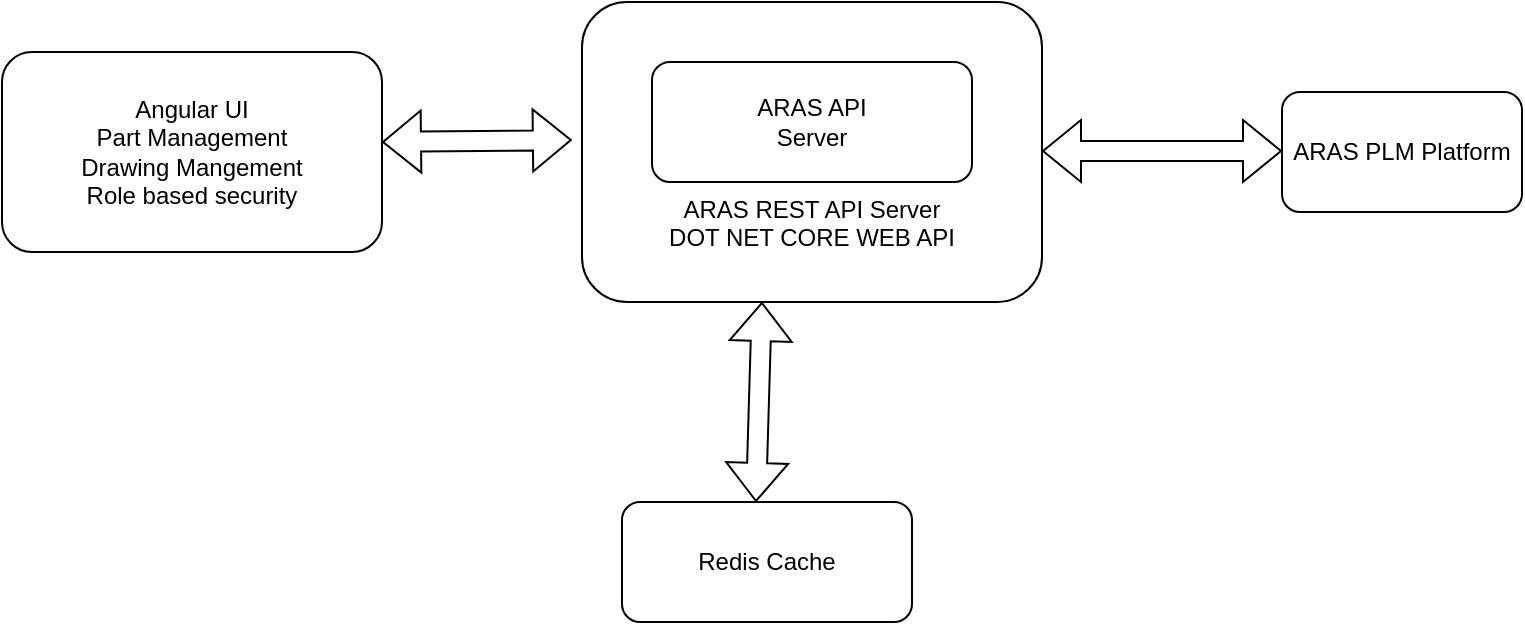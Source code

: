 <mxfile version="22.0.3" type="device">
  <diagram name="Page-1" id="ojhCUcmLnNoBAPpdmIsO">
    <mxGraphModel dx="1434" dy="844" grid="1" gridSize="10" guides="1" tooltips="1" connect="1" arrows="1" fold="1" page="1" pageScale="1" pageWidth="850" pageHeight="1100" math="0" shadow="0">
      <root>
        <mxCell id="0" />
        <mxCell id="1" parent="0" />
        <mxCell id="Q842pkYlbD_OXisjqqF4-9" value="&lt;br&gt;&lt;br&gt;&lt;br&gt;&lt;br&gt;&lt;br&gt;ARAS REST API Server&lt;br&gt;DOT NET CORE WEB API" style="rounded=1;whiteSpace=wrap;html=1;" vertex="1" parent="1">
          <mxGeometry x="300" y="130" width="230" height="150" as="geometry" />
        </mxCell>
        <mxCell id="Q842pkYlbD_OXisjqqF4-1" value="Angular UI&lt;br&gt;Part Management&lt;br&gt;Drawing Mangement&lt;br&gt;Role based security" style="rounded=1;whiteSpace=wrap;html=1;" vertex="1" parent="1">
          <mxGeometry x="10" y="155" width="190" height="100" as="geometry" />
        </mxCell>
        <mxCell id="Q842pkYlbD_OXisjqqF4-2" value="ARAS API&lt;br&gt;Server" style="rounded=1;whiteSpace=wrap;html=1;" vertex="1" parent="1">
          <mxGeometry x="335" y="160" width="160" height="60" as="geometry" />
        </mxCell>
        <mxCell id="Q842pkYlbD_OXisjqqF4-3" value="ARAS PLM Platform" style="rounded=1;whiteSpace=wrap;html=1;" vertex="1" parent="1">
          <mxGeometry x="650" y="175" width="120" height="60" as="geometry" />
        </mxCell>
        <mxCell id="Q842pkYlbD_OXisjqqF4-5" value="" style="shape=flexArrow;endArrow=classic;startArrow=classic;html=1;rounded=0;entryX=0;entryY=0.5;entryDx=0;entryDy=0;" edge="1" parent="1">
          <mxGeometry width="100" height="100" relative="1" as="geometry">
            <mxPoint x="530" y="204.5" as="sourcePoint" />
            <mxPoint x="650" y="204.5" as="targetPoint" />
          </mxGeometry>
        </mxCell>
        <mxCell id="Q842pkYlbD_OXisjqqF4-12" value="" style="shape=flexArrow;endArrow=classic;startArrow=classic;html=1;rounded=0;entryX=-0.022;entryY=0.46;entryDx=0;entryDy=0;entryPerimeter=0;" edge="1" parent="1" target="Q842pkYlbD_OXisjqqF4-9">
          <mxGeometry width="100" height="100" relative="1" as="geometry">
            <mxPoint x="200" y="200" as="sourcePoint" />
            <mxPoint x="300" y="100" as="targetPoint" />
          </mxGeometry>
        </mxCell>
        <mxCell id="Q842pkYlbD_OXisjqqF4-14" value="Redis Cache" style="rounded=1;whiteSpace=wrap;html=1;" vertex="1" parent="1">
          <mxGeometry x="320" y="380" width="145" height="60" as="geometry" />
        </mxCell>
        <mxCell id="Q842pkYlbD_OXisjqqF4-15" value="" style="shape=flexArrow;endArrow=classic;startArrow=classic;html=1;rounded=0;entryX=0.391;entryY=1;entryDx=0;entryDy=0;entryPerimeter=0;" edge="1" parent="1" target="Q842pkYlbD_OXisjqqF4-9">
          <mxGeometry width="100" height="100" relative="1" as="geometry">
            <mxPoint x="387" y="380" as="sourcePoint" />
            <mxPoint x="420" y="280" as="targetPoint" />
          </mxGeometry>
        </mxCell>
      </root>
    </mxGraphModel>
  </diagram>
</mxfile>
